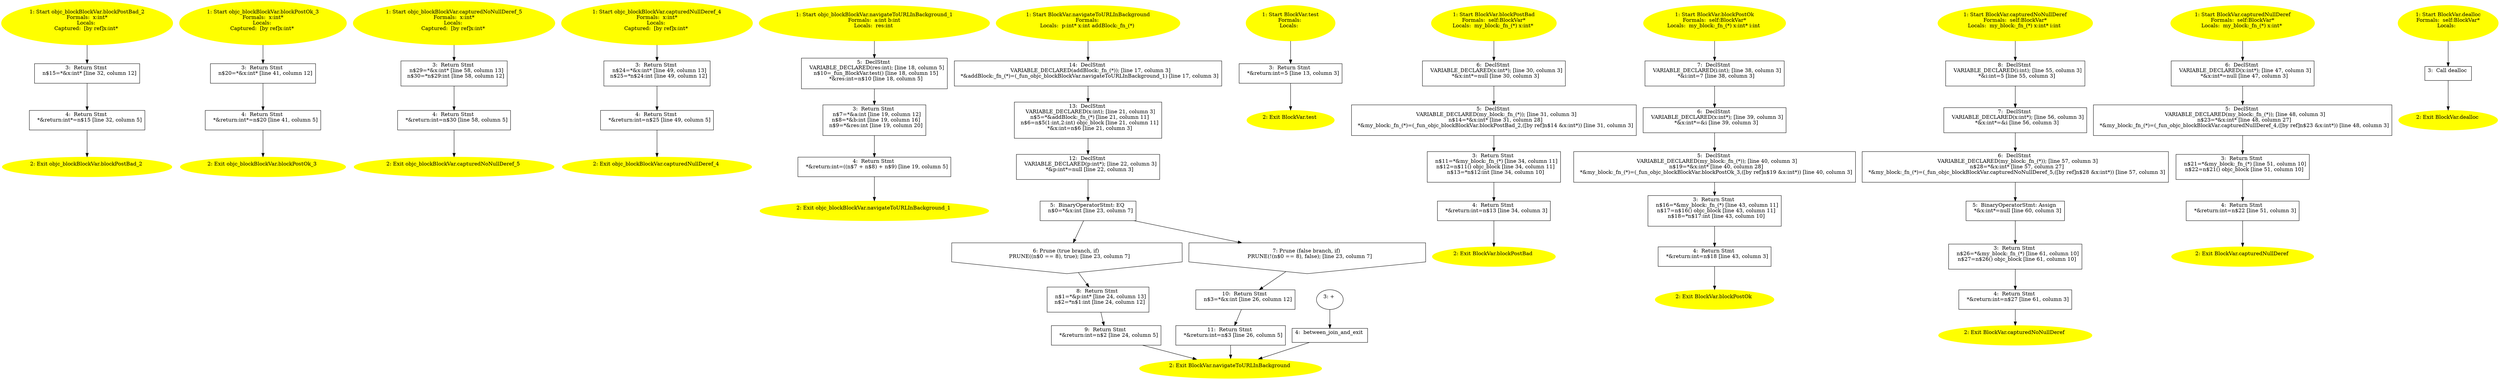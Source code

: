 /* @generated */
digraph cfg {
"objc_blockBlockVar.blockPostBad_2.9b5fc6c216acf1eebade4e80598bd292_1" [label="1: Start objc_blockBlockVar.blockPostBad_2\nFormals:  x:int*\nLocals: \nCaptured:  [by ref]x:int* \n  " color=yellow style=filled]
	

	 "objc_blockBlockVar.blockPostBad_2.9b5fc6c216acf1eebade4e80598bd292_1" -> "objc_blockBlockVar.blockPostBad_2.9b5fc6c216acf1eebade4e80598bd292_3" ;
"objc_blockBlockVar.blockPostBad_2.9b5fc6c216acf1eebade4e80598bd292_2" [label="2: Exit objc_blockBlockVar.blockPostBad_2 \n  " color=yellow style=filled]
	

"objc_blockBlockVar.blockPostBad_2.9b5fc6c216acf1eebade4e80598bd292_3" [label="3:  Return Stmt \n   n$15=*&x:int* [line 32, column 12]\n " shape="box"]
	

	 "objc_blockBlockVar.blockPostBad_2.9b5fc6c216acf1eebade4e80598bd292_3" -> "objc_blockBlockVar.blockPostBad_2.9b5fc6c216acf1eebade4e80598bd292_4" ;
"objc_blockBlockVar.blockPostBad_2.9b5fc6c216acf1eebade4e80598bd292_4" [label="4:  Return Stmt \n   *&return:int*=n$15 [line 32, column 5]\n " shape="box"]
	

	 "objc_blockBlockVar.blockPostBad_2.9b5fc6c216acf1eebade4e80598bd292_4" -> "objc_blockBlockVar.blockPostBad_2.9b5fc6c216acf1eebade4e80598bd292_2" ;
"objc_blockBlockVar.blockPostOk_3.860b502fd4305d26ee26104b0e266b62_1" [label="1: Start objc_blockBlockVar.blockPostOk_3\nFormals:  x:int*\nLocals: \nCaptured:  [by ref]x:int* \n  " color=yellow style=filled]
	

	 "objc_blockBlockVar.blockPostOk_3.860b502fd4305d26ee26104b0e266b62_1" -> "objc_blockBlockVar.blockPostOk_3.860b502fd4305d26ee26104b0e266b62_3" ;
"objc_blockBlockVar.blockPostOk_3.860b502fd4305d26ee26104b0e266b62_2" [label="2: Exit objc_blockBlockVar.blockPostOk_3 \n  " color=yellow style=filled]
	

"objc_blockBlockVar.blockPostOk_3.860b502fd4305d26ee26104b0e266b62_3" [label="3:  Return Stmt \n   n$20=*&x:int* [line 41, column 12]\n " shape="box"]
	

	 "objc_blockBlockVar.blockPostOk_3.860b502fd4305d26ee26104b0e266b62_3" -> "objc_blockBlockVar.blockPostOk_3.860b502fd4305d26ee26104b0e266b62_4" ;
"objc_blockBlockVar.blockPostOk_3.860b502fd4305d26ee26104b0e266b62_4" [label="4:  Return Stmt \n   *&return:int*=n$20 [line 41, column 5]\n " shape="box"]
	

	 "objc_blockBlockVar.blockPostOk_3.860b502fd4305d26ee26104b0e266b62_4" -> "objc_blockBlockVar.blockPostOk_3.860b502fd4305d26ee26104b0e266b62_2" ;
"objc_blockBlockVar.capturedNoNullDeref_5.05728b28cff98ce99554f69b47154636_1" [label="1: Start objc_blockBlockVar.capturedNoNullDeref_5\nFormals:  x:int*\nLocals: \nCaptured:  [by ref]x:int* \n  " color=yellow style=filled]
	

	 "objc_blockBlockVar.capturedNoNullDeref_5.05728b28cff98ce99554f69b47154636_1" -> "objc_blockBlockVar.capturedNoNullDeref_5.05728b28cff98ce99554f69b47154636_3" ;
"objc_blockBlockVar.capturedNoNullDeref_5.05728b28cff98ce99554f69b47154636_2" [label="2: Exit objc_blockBlockVar.capturedNoNullDeref_5 \n  " color=yellow style=filled]
	

"objc_blockBlockVar.capturedNoNullDeref_5.05728b28cff98ce99554f69b47154636_3" [label="3:  Return Stmt \n   n$29=*&x:int* [line 58, column 13]\n  n$30=*n$29:int [line 58, column 12]\n " shape="box"]
	

	 "objc_blockBlockVar.capturedNoNullDeref_5.05728b28cff98ce99554f69b47154636_3" -> "objc_blockBlockVar.capturedNoNullDeref_5.05728b28cff98ce99554f69b47154636_4" ;
"objc_blockBlockVar.capturedNoNullDeref_5.05728b28cff98ce99554f69b47154636_4" [label="4:  Return Stmt \n   *&return:int=n$30 [line 58, column 5]\n " shape="box"]
	

	 "objc_blockBlockVar.capturedNoNullDeref_5.05728b28cff98ce99554f69b47154636_4" -> "objc_blockBlockVar.capturedNoNullDeref_5.05728b28cff98ce99554f69b47154636_2" ;
"objc_blockBlockVar.capturedNullDeref_4.b2398d8a441f4c0e3ff276c92e1e2c2b_1" [label="1: Start objc_blockBlockVar.capturedNullDeref_4\nFormals:  x:int*\nLocals: \nCaptured:  [by ref]x:int* \n  " color=yellow style=filled]
	

	 "objc_blockBlockVar.capturedNullDeref_4.b2398d8a441f4c0e3ff276c92e1e2c2b_1" -> "objc_blockBlockVar.capturedNullDeref_4.b2398d8a441f4c0e3ff276c92e1e2c2b_3" ;
"objc_blockBlockVar.capturedNullDeref_4.b2398d8a441f4c0e3ff276c92e1e2c2b_2" [label="2: Exit objc_blockBlockVar.capturedNullDeref_4 \n  " color=yellow style=filled]
	

"objc_blockBlockVar.capturedNullDeref_4.b2398d8a441f4c0e3ff276c92e1e2c2b_3" [label="3:  Return Stmt \n   n$24=*&x:int* [line 49, column 13]\n  n$25=*n$24:int [line 49, column 12]\n " shape="box"]
	

	 "objc_blockBlockVar.capturedNullDeref_4.b2398d8a441f4c0e3ff276c92e1e2c2b_3" -> "objc_blockBlockVar.capturedNullDeref_4.b2398d8a441f4c0e3ff276c92e1e2c2b_4" ;
"objc_blockBlockVar.capturedNullDeref_4.b2398d8a441f4c0e3ff276c92e1e2c2b_4" [label="4:  Return Stmt \n   *&return:int=n$25 [line 49, column 5]\n " shape="box"]
	

	 "objc_blockBlockVar.capturedNullDeref_4.b2398d8a441f4c0e3ff276c92e1e2c2b_4" -> "objc_blockBlockVar.capturedNullDeref_4.b2398d8a441f4c0e3ff276c92e1e2c2b_2" ;
"objc_blockBlockVar.navigateToURLInBackground_1.a224aadacfbc237765d8a94e021a1593_1" [label="1: Start objc_blockBlockVar.navigateToURLInBackground_1\nFormals:  a:int b:int\nLocals:  res:int \n  " color=yellow style=filled]
	

	 "objc_blockBlockVar.navigateToURLInBackground_1.a224aadacfbc237765d8a94e021a1593_1" -> "objc_blockBlockVar.navigateToURLInBackground_1.a224aadacfbc237765d8a94e021a1593_5" ;
"objc_blockBlockVar.navigateToURLInBackground_1.a224aadacfbc237765d8a94e021a1593_2" [label="2: Exit objc_blockBlockVar.navigateToURLInBackground_1 \n  " color=yellow style=filled]
	

"objc_blockBlockVar.navigateToURLInBackground_1.a224aadacfbc237765d8a94e021a1593_3" [label="3:  Return Stmt \n   n$7=*&a:int [line 19, column 12]\n  n$8=*&b:int [line 19, column 16]\n  n$9=*&res:int [line 19, column 20]\n " shape="box"]
	

	 "objc_blockBlockVar.navigateToURLInBackground_1.a224aadacfbc237765d8a94e021a1593_3" -> "objc_blockBlockVar.navigateToURLInBackground_1.a224aadacfbc237765d8a94e021a1593_4" ;
"objc_blockBlockVar.navigateToURLInBackground_1.a224aadacfbc237765d8a94e021a1593_4" [label="4:  Return Stmt \n   *&return:int=((n$7 + n$8) + n$9) [line 19, column 5]\n " shape="box"]
	

	 "objc_blockBlockVar.navigateToURLInBackground_1.a224aadacfbc237765d8a94e021a1593_4" -> "objc_blockBlockVar.navigateToURLInBackground_1.a224aadacfbc237765d8a94e021a1593_2" ;
"objc_blockBlockVar.navigateToURLInBackground_1.a224aadacfbc237765d8a94e021a1593_5" [label="5:  DeclStmt \n   VARIABLE_DECLARED(res:int); [line 18, column 5]\n  n$10=_fun_BlockVar.test() [line 18, column 15]\n  *&res:int=n$10 [line 18, column 5]\n " shape="box"]
	

	 "objc_blockBlockVar.navigateToURLInBackground_1.a224aadacfbc237765d8a94e021a1593_5" -> "objc_blockBlockVar.navigateToURLInBackground_1.a224aadacfbc237765d8a94e021a1593_3" ;
"navigateToURLInBackground#BlockVar#class.f4e64a7a224e4dae5096c3b731a4233e_1" [label="1: Start BlockVar.navigateToURLInBackground\nFormals: \nLocals:  p:int* x:int addBlock:_fn_(*) \n  " color=yellow style=filled]
	

	 "navigateToURLInBackground#BlockVar#class.f4e64a7a224e4dae5096c3b731a4233e_1" -> "navigateToURLInBackground#BlockVar#class.f4e64a7a224e4dae5096c3b731a4233e_14" ;
"navigateToURLInBackground#BlockVar#class.f4e64a7a224e4dae5096c3b731a4233e_2" [label="2: Exit BlockVar.navigateToURLInBackground \n  " color=yellow style=filled]
	

"navigateToURLInBackground#BlockVar#class.f4e64a7a224e4dae5096c3b731a4233e_3" [label="3: + \n  " ]
	

	 "navigateToURLInBackground#BlockVar#class.f4e64a7a224e4dae5096c3b731a4233e_3" -> "navigateToURLInBackground#BlockVar#class.f4e64a7a224e4dae5096c3b731a4233e_4" ;
"navigateToURLInBackground#BlockVar#class.f4e64a7a224e4dae5096c3b731a4233e_4" [label="4:  between_join_and_exit \n  " shape="box"]
	

	 "navigateToURLInBackground#BlockVar#class.f4e64a7a224e4dae5096c3b731a4233e_4" -> "navigateToURLInBackground#BlockVar#class.f4e64a7a224e4dae5096c3b731a4233e_2" ;
"navigateToURLInBackground#BlockVar#class.f4e64a7a224e4dae5096c3b731a4233e_5" [label="5:  BinaryOperatorStmt: EQ \n   n$0=*&x:int [line 23, column 7]\n " shape="box"]
	

	 "navigateToURLInBackground#BlockVar#class.f4e64a7a224e4dae5096c3b731a4233e_5" -> "navigateToURLInBackground#BlockVar#class.f4e64a7a224e4dae5096c3b731a4233e_6" ;
	 "navigateToURLInBackground#BlockVar#class.f4e64a7a224e4dae5096c3b731a4233e_5" -> "navigateToURLInBackground#BlockVar#class.f4e64a7a224e4dae5096c3b731a4233e_7" ;
"navigateToURLInBackground#BlockVar#class.f4e64a7a224e4dae5096c3b731a4233e_6" [label="6: Prune (true branch, if) \n   PRUNE((n$0 == 8), true); [line 23, column 7]\n " shape="invhouse"]
	

	 "navigateToURLInBackground#BlockVar#class.f4e64a7a224e4dae5096c3b731a4233e_6" -> "navigateToURLInBackground#BlockVar#class.f4e64a7a224e4dae5096c3b731a4233e_8" ;
"navigateToURLInBackground#BlockVar#class.f4e64a7a224e4dae5096c3b731a4233e_7" [label="7: Prune (false branch, if) \n   PRUNE(!(n$0 == 8), false); [line 23, column 7]\n " shape="invhouse"]
	

	 "navigateToURLInBackground#BlockVar#class.f4e64a7a224e4dae5096c3b731a4233e_7" -> "navigateToURLInBackground#BlockVar#class.f4e64a7a224e4dae5096c3b731a4233e_10" ;
"navigateToURLInBackground#BlockVar#class.f4e64a7a224e4dae5096c3b731a4233e_8" [label="8:  Return Stmt \n   n$1=*&p:int* [line 24, column 13]\n  n$2=*n$1:int [line 24, column 12]\n " shape="box"]
	

	 "navigateToURLInBackground#BlockVar#class.f4e64a7a224e4dae5096c3b731a4233e_8" -> "navigateToURLInBackground#BlockVar#class.f4e64a7a224e4dae5096c3b731a4233e_9" ;
"navigateToURLInBackground#BlockVar#class.f4e64a7a224e4dae5096c3b731a4233e_9" [label="9:  Return Stmt \n   *&return:int=n$2 [line 24, column 5]\n " shape="box"]
	

	 "navigateToURLInBackground#BlockVar#class.f4e64a7a224e4dae5096c3b731a4233e_9" -> "navigateToURLInBackground#BlockVar#class.f4e64a7a224e4dae5096c3b731a4233e_2" ;
"navigateToURLInBackground#BlockVar#class.f4e64a7a224e4dae5096c3b731a4233e_10" [label="10:  Return Stmt \n   n$3=*&x:int [line 26, column 12]\n " shape="box"]
	

	 "navigateToURLInBackground#BlockVar#class.f4e64a7a224e4dae5096c3b731a4233e_10" -> "navigateToURLInBackground#BlockVar#class.f4e64a7a224e4dae5096c3b731a4233e_11" ;
"navigateToURLInBackground#BlockVar#class.f4e64a7a224e4dae5096c3b731a4233e_11" [label="11:  Return Stmt \n   *&return:int=n$3 [line 26, column 5]\n " shape="box"]
	

	 "navigateToURLInBackground#BlockVar#class.f4e64a7a224e4dae5096c3b731a4233e_11" -> "navigateToURLInBackground#BlockVar#class.f4e64a7a224e4dae5096c3b731a4233e_2" ;
"navigateToURLInBackground#BlockVar#class.f4e64a7a224e4dae5096c3b731a4233e_12" [label="12:  DeclStmt \n   VARIABLE_DECLARED(p:int*); [line 22, column 3]\n  *&p:int*=null [line 22, column 3]\n " shape="box"]
	

	 "navigateToURLInBackground#BlockVar#class.f4e64a7a224e4dae5096c3b731a4233e_12" -> "navigateToURLInBackground#BlockVar#class.f4e64a7a224e4dae5096c3b731a4233e_5" ;
"navigateToURLInBackground#BlockVar#class.f4e64a7a224e4dae5096c3b731a4233e_13" [label="13:  DeclStmt \n   VARIABLE_DECLARED(x:int); [line 21, column 3]\n  n$5=*&addBlock:_fn_(*) [line 21, column 11]\n  n$6=n$5(1:int,2:int) objc_block [line 21, column 11]\n  *&x:int=n$6 [line 21, column 3]\n " shape="box"]
	

	 "navigateToURLInBackground#BlockVar#class.f4e64a7a224e4dae5096c3b731a4233e_13" -> "navigateToURLInBackground#BlockVar#class.f4e64a7a224e4dae5096c3b731a4233e_12" ;
"navigateToURLInBackground#BlockVar#class.f4e64a7a224e4dae5096c3b731a4233e_14" [label="14:  DeclStmt \n   VARIABLE_DECLARED(addBlock:_fn_(*)); [line 17, column 3]\n  *&addBlock:_fn_(*)=(_fun_objc_blockBlockVar.navigateToURLInBackground_1) [line 17, column 3]\n " shape="box"]
	

	 "navigateToURLInBackground#BlockVar#class.f4e64a7a224e4dae5096c3b731a4233e_14" -> "navigateToURLInBackground#BlockVar#class.f4e64a7a224e4dae5096c3b731a4233e_13" ;
"test#BlockVar#class.79d88363beeb921609a605886abe817f_1" [label="1: Start BlockVar.test\nFormals: \nLocals:  \n  " color=yellow style=filled]
	

	 "test#BlockVar#class.79d88363beeb921609a605886abe817f_1" -> "test#BlockVar#class.79d88363beeb921609a605886abe817f_3" ;
"test#BlockVar#class.79d88363beeb921609a605886abe817f_2" [label="2: Exit BlockVar.test \n  " color=yellow style=filled]
	

"test#BlockVar#class.79d88363beeb921609a605886abe817f_3" [label="3:  Return Stmt \n   *&return:int=5 [line 13, column 3]\n " shape="box"]
	

	 "test#BlockVar#class.79d88363beeb921609a605886abe817f_3" -> "test#BlockVar#class.79d88363beeb921609a605886abe817f_2" ;
"blockPostBad#BlockVar#instance.60292f870cad8c1a5cefdbfe4194d6f9_1" [label="1: Start BlockVar.blockPostBad\nFormals:  self:BlockVar*\nLocals:  my_block:_fn_(*) x:int* \n  " color=yellow style=filled]
	

	 "blockPostBad#BlockVar#instance.60292f870cad8c1a5cefdbfe4194d6f9_1" -> "blockPostBad#BlockVar#instance.60292f870cad8c1a5cefdbfe4194d6f9_6" ;
"blockPostBad#BlockVar#instance.60292f870cad8c1a5cefdbfe4194d6f9_2" [label="2: Exit BlockVar.blockPostBad \n  " color=yellow style=filled]
	

"blockPostBad#BlockVar#instance.60292f870cad8c1a5cefdbfe4194d6f9_3" [label="3:  Return Stmt \n   n$11=*&my_block:_fn_(*) [line 34, column 11]\n  n$12=n$11() objc_block [line 34, column 11]\n  n$13=*n$12:int [line 34, column 10]\n " shape="box"]
	

	 "blockPostBad#BlockVar#instance.60292f870cad8c1a5cefdbfe4194d6f9_3" -> "blockPostBad#BlockVar#instance.60292f870cad8c1a5cefdbfe4194d6f9_4" ;
"blockPostBad#BlockVar#instance.60292f870cad8c1a5cefdbfe4194d6f9_4" [label="4:  Return Stmt \n   *&return:int=n$13 [line 34, column 3]\n " shape="box"]
	

	 "blockPostBad#BlockVar#instance.60292f870cad8c1a5cefdbfe4194d6f9_4" -> "blockPostBad#BlockVar#instance.60292f870cad8c1a5cefdbfe4194d6f9_2" ;
"blockPostBad#BlockVar#instance.60292f870cad8c1a5cefdbfe4194d6f9_5" [label="5:  DeclStmt \n   VARIABLE_DECLARED(my_block:_fn_(*)); [line 31, column 3]\n  n$14=*&x:int* [line 31, column 28]\n  *&my_block:_fn_(*)=(_fun_objc_blockBlockVar.blockPostBad_2,([by ref]n$14 &x:int*)) [line 31, column 3]\n " shape="box"]
	

	 "blockPostBad#BlockVar#instance.60292f870cad8c1a5cefdbfe4194d6f9_5" -> "blockPostBad#BlockVar#instance.60292f870cad8c1a5cefdbfe4194d6f9_3" ;
"blockPostBad#BlockVar#instance.60292f870cad8c1a5cefdbfe4194d6f9_6" [label="6:  DeclStmt \n   VARIABLE_DECLARED(x:int*); [line 30, column 3]\n  *&x:int*=null [line 30, column 3]\n " shape="box"]
	

	 "blockPostBad#BlockVar#instance.60292f870cad8c1a5cefdbfe4194d6f9_6" -> "blockPostBad#BlockVar#instance.60292f870cad8c1a5cefdbfe4194d6f9_5" ;
"blockPostOk#BlockVar#instance.1bb64a946f8b169b31996644931ed82d_1" [label="1: Start BlockVar.blockPostOk\nFormals:  self:BlockVar*\nLocals:  my_block:_fn_(*) x:int* i:int \n  " color=yellow style=filled]
	

	 "blockPostOk#BlockVar#instance.1bb64a946f8b169b31996644931ed82d_1" -> "blockPostOk#BlockVar#instance.1bb64a946f8b169b31996644931ed82d_7" ;
"blockPostOk#BlockVar#instance.1bb64a946f8b169b31996644931ed82d_2" [label="2: Exit BlockVar.blockPostOk \n  " color=yellow style=filled]
	

"blockPostOk#BlockVar#instance.1bb64a946f8b169b31996644931ed82d_3" [label="3:  Return Stmt \n   n$16=*&my_block:_fn_(*) [line 43, column 11]\n  n$17=n$16() objc_block [line 43, column 11]\n  n$18=*n$17:int [line 43, column 10]\n " shape="box"]
	

	 "blockPostOk#BlockVar#instance.1bb64a946f8b169b31996644931ed82d_3" -> "blockPostOk#BlockVar#instance.1bb64a946f8b169b31996644931ed82d_4" ;
"blockPostOk#BlockVar#instance.1bb64a946f8b169b31996644931ed82d_4" [label="4:  Return Stmt \n   *&return:int=n$18 [line 43, column 3]\n " shape="box"]
	

	 "blockPostOk#BlockVar#instance.1bb64a946f8b169b31996644931ed82d_4" -> "blockPostOk#BlockVar#instance.1bb64a946f8b169b31996644931ed82d_2" ;
"blockPostOk#BlockVar#instance.1bb64a946f8b169b31996644931ed82d_5" [label="5:  DeclStmt \n   VARIABLE_DECLARED(my_block:_fn_(*)); [line 40, column 3]\n  n$19=*&x:int* [line 40, column 28]\n  *&my_block:_fn_(*)=(_fun_objc_blockBlockVar.blockPostOk_3,([by ref]n$19 &x:int*)) [line 40, column 3]\n " shape="box"]
	

	 "blockPostOk#BlockVar#instance.1bb64a946f8b169b31996644931ed82d_5" -> "blockPostOk#BlockVar#instance.1bb64a946f8b169b31996644931ed82d_3" ;
"blockPostOk#BlockVar#instance.1bb64a946f8b169b31996644931ed82d_6" [label="6:  DeclStmt \n   VARIABLE_DECLARED(x:int*); [line 39, column 3]\n  *&x:int*=&i [line 39, column 3]\n " shape="box"]
	

	 "blockPostOk#BlockVar#instance.1bb64a946f8b169b31996644931ed82d_6" -> "blockPostOk#BlockVar#instance.1bb64a946f8b169b31996644931ed82d_5" ;
"blockPostOk#BlockVar#instance.1bb64a946f8b169b31996644931ed82d_7" [label="7:  DeclStmt \n   VARIABLE_DECLARED(i:int); [line 38, column 3]\n  *&i:int=7 [line 38, column 3]\n " shape="box"]
	

	 "blockPostOk#BlockVar#instance.1bb64a946f8b169b31996644931ed82d_7" -> "blockPostOk#BlockVar#instance.1bb64a946f8b169b31996644931ed82d_6" ;
"capturedNoNullDeref#BlockVar#instance.ebe646baaabdc58144a5916780ee8c76_1" [label="1: Start BlockVar.capturedNoNullDeref\nFormals:  self:BlockVar*\nLocals:  my_block:_fn_(*) x:int* i:int \n  " color=yellow style=filled]
	

	 "capturedNoNullDeref#BlockVar#instance.ebe646baaabdc58144a5916780ee8c76_1" -> "capturedNoNullDeref#BlockVar#instance.ebe646baaabdc58144a5916780ee8c76_8" ;
"capturedNoNullDeref#BlockVar#instance.ebe646baaabdc58144a5916780ee8c76_2" [label="2: Exit BlockVar.capturedNoNullDeref \n  " color=yellow style=filled]
	

"capturedNoNullDeref#BlockVar#instance.ebe646baaabdc58144a5916780ee8c76_3" [label="3:  Return Stmt \n   n$26=*&my_block:_fn_(*) [line 61, column 10]\n  n$27=n$26() objc_block [line 61, column 10]\n " shape="box"]
	

	 "capturedNoNullDeref#BlockVar#instance.ebe646baaabdc58144a5916780ee8c76_3" -> "capturedNoNullDeref#BlockVar#instance.ebe646baaabdc58144a5916780ee8c76_4" ;
"capturedNoNullDeref#BlockVar#instance.ebe646baaabdc58144a5916780ee8c76_4" [label="4:  Return Stmt \n   *&return:int=n$27 [line 61, column 3]\n " shape="box"]
	

	 "capturedNoNullDeref#BlockVar#instance.ebe646baaabdc58144a5916780ee8c76_4" -> "capturedNoNullDeref#BlockVar#instance.ebe646baaabdc58144a5916780ee8c76_2" ;
"capturedNoNullDeref#BlockVar#instance.ebe646baaabdc58144a5916780ee8c76_5" [label="5:  BinaryOperatorStmt: Assign \n   *&x:int*=null [line 60, column 3]\n " shape="box"]
	

	 "capturedNoNullDeref#BlockVar#instance.ebe646baaabdc58144a5916780ee8c76_5" -> "capturedNoNullDeref#BlockVar#instance.ebe646baaabdc58144a5916780ee8c76_3" ;
"capturedNoNullDeref#BlockVar#instance.ebe646baaabdc58144a5916780ee8c76_6" [label="6:  DeclStmt \n   VARIABLE_DECLARED(my_block:_fn_(*)); [line 57, column 3]\n  n$28=*&x:int* [line 57, column 27]\n  *&my_block:_fn_(*)=(_fun_objc_blockBlockVar.capturedNoNullDeref_5,([by ref]n$28 &x:int*)) [line 57, column 3]\n " shape="box"]
	

	 "capturedNoNullDeref#BlockVar#instance.ebe646baaabdc58144a5916780ee8c76_6" -> "capturedNoNullDeref#BlockVar#instance.ebe646baaabdc58144a5916780ee8c76_5" ;
"capturedNoNullDeref#BlockVar#instance.ebe646baaabdc58144a5916780ee8c76_7" [label="7:  DeclStmt \n   VARIABLE_DECLARED(x:int*); [line 56, column 3]\n  *&x:int*=&i [line 56, column 3]\n " shape="box"]
	

	 "capturedNoNullDeref#BlockVar#instance.ebe646baaabdc58144a5916780ee8c76_7" -> "capturedNoNullDeref#BlockVar#instance.ebe646baaabdc58144a5916780ee8c76_6" ;
"capturedNoNullDeref#BlockVar#instance.ebe646baaabdc58144a5916780ee8c76_8" [label="8:  DeclStmt \n   VARIABLE_DECLARED(i:int); [line 55, column 3]\n  *&i:int=5 [line 55, column 3]\n " shape="box"]
	

	 "capturedNoNullDeref#BlockVar#instance.ebe646baaabdc58144a5916780ee8c76_8" -> "capturedNoNullDeref#BlockVar#instance.ebe646baaabdc58144a5916780ee8c76_7" ;
"capturedNullDeref#BlockVar#instance.48c44f7ae26caf7a1ac522523ebac894_1" [label="1: Start BlockVar.capturedNullDeref\nFormals:  self:BlockVar*\nLocals:  my_block:_fn_(*) x:int* \n  " color=yellow style=filled]
	

	 "capturedNullDeref#BlockVar#instance.48c44f7ae26caf7a1ac522523ebac894_1" -> "capturedNullDeref#BlockVar#instance.48c44f7ae26caf7a1ac522523ebac894_6" ;
"capturedNullDeref#BlockVar#instance.48c44f7ae26caf7a1ac522523ebac894_2" [label="2: Exit BlockVar.capturedNullDeref \n  " color=yellow style=filled]
	

"capturedNullDeref#BlockVar#instance.48c44f7ae26caf7a1ac522523ebac894_3" [label="3:  Return Stmt \n   n$21=*&my_block:_fn_(*) [line 51, column 10]\n  n$22=n$21() objc_block [line 51, column 10]\n " shape="box"]
	

	 "capturedNullDeref#BlockVar#instance.48c44f7ae26caf7a1ac522523ebac894_3" -> "capturedNullDeref#BlockVar#instance.48c44f7ae26caf7a1ac522523ebac894_4" ;
"capturedNullDeref#BlockVar#instance.48c44f7ae26caf7a1ac522523ebac894_4" [label="4:  Return Stmt \n   *&return:int=n$22 [line 51, column 3]\n " shape="box"]
	

	 "capturedNullDeref#BlockVar#instance.48c44f7ae26caf7a1ac522523ebac894_4" -> "capturedNullDeref#BlockVar#instance.48c44f7ae26caf7a1ac522523ebac894_2" ;
"capturedNullDeref#BlockVar#instance.48c44f7ae26caf7a1ac522523ebac894_5" [label="5:  DeclStmt \n   VARIABLE_DECLARED(my_block:_fn_(*)); [line 48, column 3]\n  n$23=*&x:int* [line 48, column 27]\n  *&my_block:_fn_(*)=(_fun_objc_blockBlockVar.capturedNullDeref_4,([by ref]n$23 &x:int*)) [line 48, column 3]\n " shape="box"]
	

	 "capturedNullDeref#BlockVar#instance.48c44f7ae26caf7a1ac522523ebac894_5" -> "capturedNullDeref#BlockVar#instance.48c44f7ae26caf7a1ac522523ebac894_3" ;
"capturedNullDeref#BlockVar#instance.48c44f7ae26caf7a1ac522523ebac894_6" [label="6:  DeclStmt \n   VARIABLE_DECLARED(x:int*); [line 47, column 3]\n  *&x:int*=null [line 47, column 3]\n " shape="box"]
	

	 "capturedNullDeref#BlockVar#instance.48c44f7ae26caf7a1ac522523ebac894_6" -> "capturedNullDeref#BlockVar#instance.48c44f7ae26caf7a1ac522523ebac894_5" ;
"dealloc#BlockVar#instance.2dd2255ffab933047f591c2d917b519f_1" [label="1: Start BlockVar.dealloc\nFormals:  self:BlockVar*\nLocals:  \n  " color=yellow style=filled]
	

	 "dealloc#BlockVar#instance.2dd2255ffab933047f591c2d917b519f_1" -> "dealloc#BlockVar#instance.2dd2255ffab933047f591c2d917b519f_3" ;
"dealloc#BlockVar#instance.2dd2255ffab933047f591c2d917b519f_2" [label="2: Exit BlockVar.dealloc \n  " color=yellow style=filled]
	

"dealloc#BlockVar#instance.2dd2255ffab933047f591c2d917b519f_3" [label="3:  Call dealloc \n  " shape="box"]
	

	 "dealloc#BlockVar#instance.2dd2255ffab933047f591c2d917b519f_3" -> "dealloc#BlockVar#instance.2dd2255ffab933047f591c2d917b519f_2" ;
}
